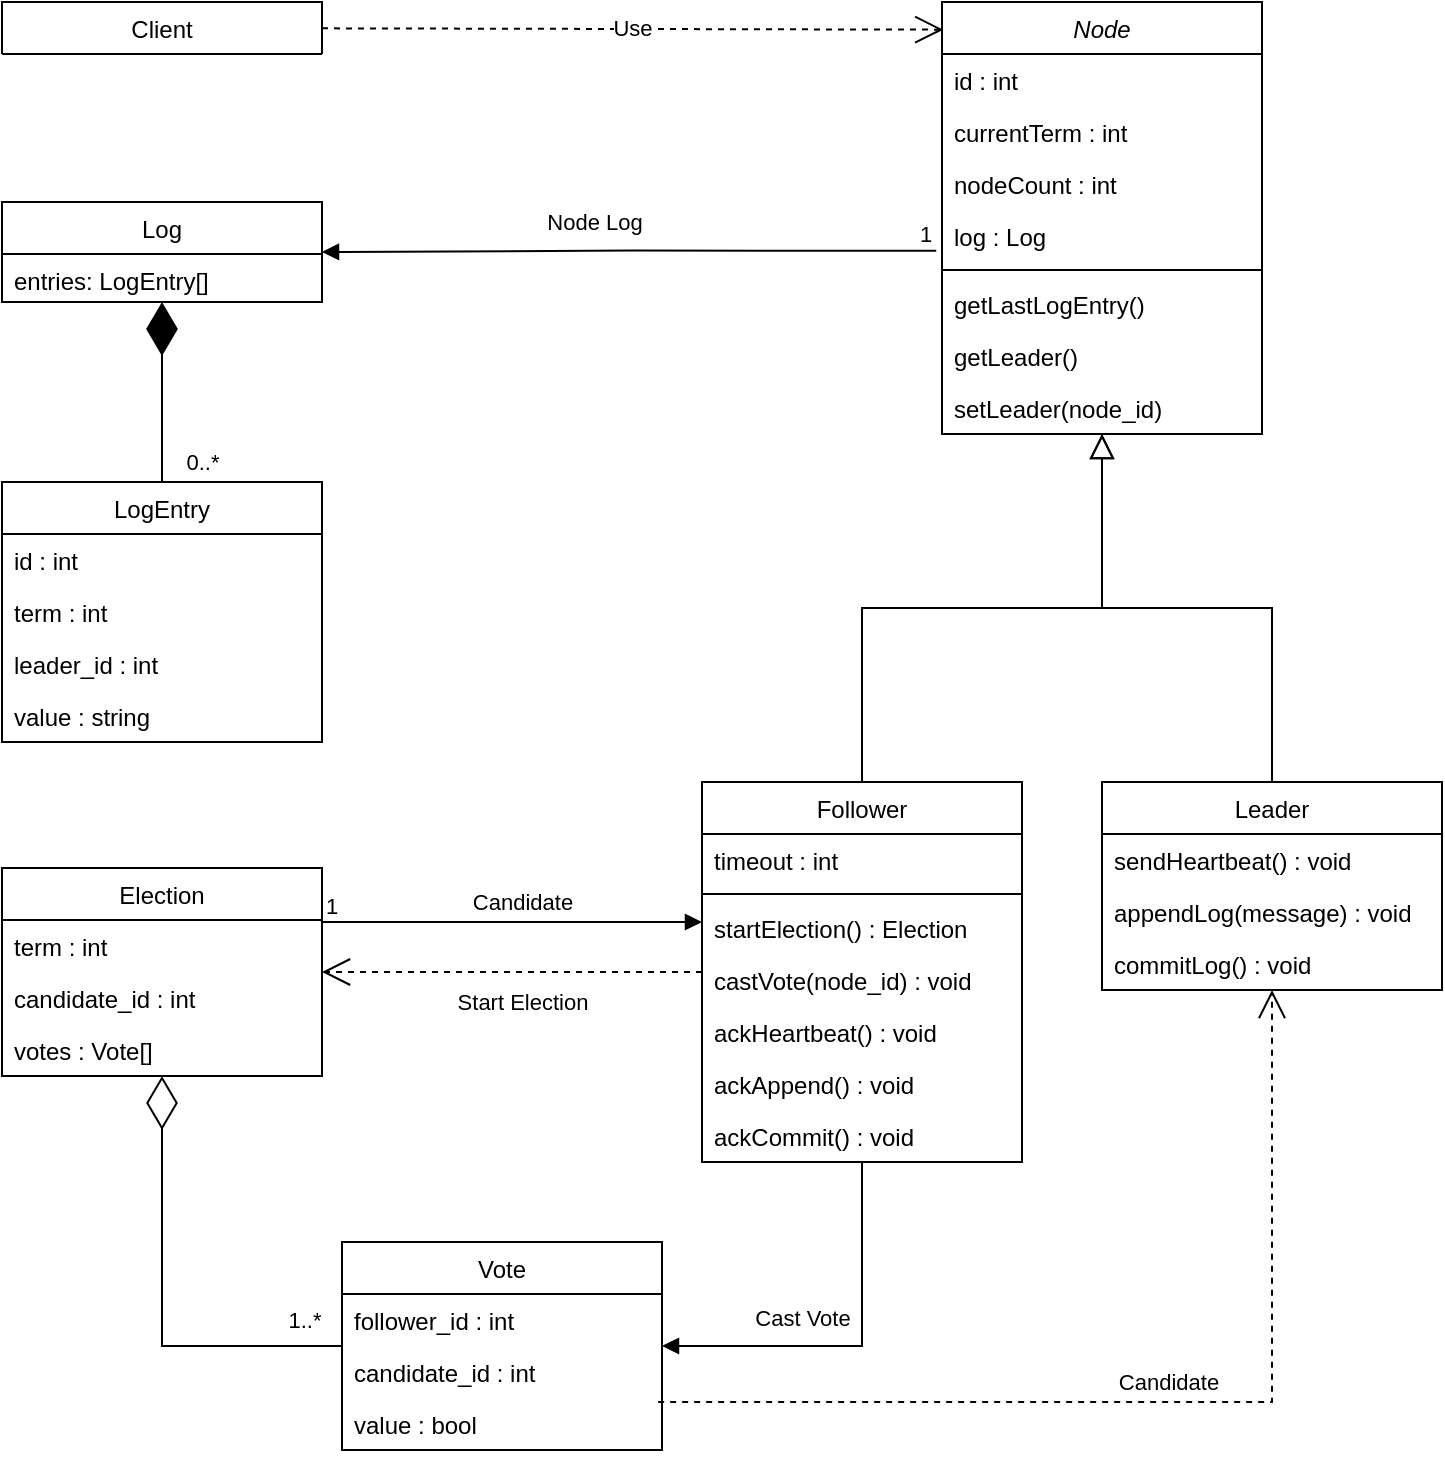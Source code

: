 <mxfile version="15.8.6" type="github">
  <diagram id="C5RBs43oDa-KdzZeNtuy" name="Page-1">
    <mxGraphModel dx="782" dy="1115" grid="1" gridSize="10" guides="1" tooltips="1" connect="1" arrows="1" fold="1" page="1" pageScale="1" pageWidth="827" pageHeight="1169" math="0" shadow="0">
      <root>
        <mxCell id="WIyWlLk6GJQsqaUBKTNV-0" />
        <mxCell id="WIyWlLk6GJQsqaUBKTNV-1" parent="WIyWlLk6GJQsqaUBKTNV-0" />
        <mxCell id="_0V1G8Eq5vXFRSd7CqIX-0" value="Node" style="swimlane;fontStyle=2;align=center;verticalAlign=top;childLayout=stackLayout;horizontal=1;startSize=26;horizontalStack=0;resizeParent=1;resizeLast=0;collapsible=1;marginBottom=0;rounded=0;shadow=0;strokeWidth=1;" vertex="1" parent="WIyWlLk6GJQsqaUBKTNV-1">
          <mxGeometry x="530" y="40" width="160" height="216" as="geometry">
            <mxRectangle x="180" y="270" width="160" height="26" as="alternateBounds" />
          </mxGeometry>
        </mxCell>
        <mxCell id="_0V1G8Eq5vXFRSd7CqIX-1" value="id : int" style="text;align=left;verticalAlign=top;spacingLeft=4;spacingRight=4;overflow=hidden;rotatable=0;points=[[0,0.5],[1,0.5]];portConstraint=eastwest;" vertex="1" parent="_0V1G8Eq5vXFRSd7CqIX-0">
          <mxGeometry y="26" width="160" height="26" as="geometry" />
        </mxCell>
        <mxCell id="_0V1G8Eq5vXFRSd7CqIX-2" value="currentTerm : int" style="text;align=left;verticalAlign=top;spacingLeft=4;spacingRight=4;overflow=hidden;rotatable=0;points=[[0,0.5],[1,0.5]];portConstraint=eastwest;rounded=0;shadow=0;html=0;" vertex="1" parent="_0V1G8Eq5vXFRSd7CqIX-0">
          <mxGeometry y="52" width="160" height="26" as="geometry" />
        </mxCell>
        <mxCell id="_0V1G8Eq5vXFRSd7CqIX-74" value="nodeCount : int" style="text;align=left;verticalAlign=top;spacingLeft=4;spacingRight=4;overflow=hidden;rotatable=0;points=[[0,0.5],[1,0.5]];portConstraint=eastwest;rounded=0;shadow=0;html=0;" vertex="1" parent="_0V1G8Eq5vXFRSd7CqIX-0">
          <mxGeometry y="78" width="160" height="26" as="geometry" />
        </mxCell>
        <mxCell id="_0V1G8Eq5vXFRSd7CqIX-63" value="log : Log" style="text;align=left;verticalAlign=top;spacingLeft=4;spacingRight=4;overflow=hidden;rotatable=0;points=[[0,0.5],[1,0.5]];portConstraint=eastwest;rounded=0;shadow=0;html=0;" vertex="1" parent="_0V1G8Eq5vXFRSd7CqIX-0">
          <mxGeometry y="104" width="160" height="26" as="geometry" />
        </mxCell>
        <mxCell id="_0V1G8Eq5vXFRSd7CqIX-4" value="" style="line;html=1;strokeWidth=1;align=left;verticalAlign=middle;spacingTop=-1;spacingLeft=3;spacingRight=3;rotatable=0;labelPosition=right;points=[];portConstraint=eastwest;" vertex="1" parent="_0V1G8Eq5vXFRSd7CqIX-0">
          <mxGeometry y="130" width="160" height="8" as="geometry" />
        </mxCell>
        <mxCell id="_0V1G8Eq5vXFRSd7CqIX-5" value="getLastLogEntry()" style="text;align=left;verticalAlign=top;spacingLeft=4;spacingRight=4;overflow=hidden;rotatable=0;points=[[0,0.5],[1,0.5]];portConstraint=eastwest;" vertex="1" parent="_0V1G8Eq5vXFRSd7CqIX-0">
          <mxGeometry y="138" width="160" height="26" as="geometry" />
        </mxCell>
        <mxCell id="_0V1G8Eq5vXFRSd7CqIX-41" value="getLeader()" style="text;align=left;verticalAlign=top;spacingLeft=4;spacingRight=4;overflow=hidden;rotatable=0;points=[[0,0.5],[1,0.5]];portConstraint=eastwest;" vertex="1" parent="_0V1G8Eq5vXFRSd7CqIX-0">
          <mxGeometry y="164" width="160" height="26" as="geometry" />
        </mxCell>
        <mxCell id="_0V1G8Eq5vXFRSd7CqIX-40" value="setLeader(node_id)" style="text;align=left;verticalAlign=top;spacingLeft=4;spacingRight=4;overflow=hidden;rotatable=0;points=[[0,0.5],[1,0.5]];portConstraint=eastwest;" vertex="1" parent="_0V1G8Eq5vXFRSd7CqIX-0">
          <mxGeometry y="190" width="160" height="26" as="geometry" />
        </mxCell>
        <mxCell id="_0V1G8Eq5vXFRSd7CqIX-6" value="Follower" style="swimlane;fontStyle=0;align=center;verticalAlign=top;childLayout=stackLayout;horizontal=1;startSize=26;horizontalStack=0;resizeParent=1;resizeLast=0;collapsible=1;marginBottom=0;rounded=0;shadow=0;strokeWidth=1;" vertex="1" parent="WIyWlLk6GJQsqaUBKTNV-1">
          <mxGeometry x="410" y="430" width="160" height="190" as="geometry">
            <mxRectangle x="80" y="510" width="160" height="26" as="alternateBounds" />
          </mxGeometry>
        </mxCell>
        <mxCell id="_0V1G8Eq5vXFRSd7CqIX-7" value="timeout : int" style="text;align=left;verticalAlign=top;spacingLeft=4;spacingRight=4;overflow=hidden;rotatable=0;points=[[0,0.5],[1,0.5]];portConstraint=eastwest;" vertex="1" parent="_0V1G8Eq5vXFRSd7CqIX-6">
          <mxGeometry y="26" width="160" height="26" as="geometry" />
        </mxCell>
        <mxCell id="_0V1G8Eq5vXFRSd7CqIX-9" value="" style="line;html=1;strokeWidth=1;align=left;verticalAlign=middle;spacingTop=-1;spacingLeft=3;spacingRight=3;rotatable=0;labelPosition=right;points=[];portConstraint=eastwest;" vertex="1" parent="_0V1G8Eq5vXFRSd7CqIX-6">
          <mxGeometry y="52" width="160" height="8" as="geometry" />
        </mxCell>
        <mxCell id="_0V1G8Eq5vXFRSd7CqIX-69" value="startElection() : Election" style="text;align=left;verticalAlign=top;spacingLeft=4;spacingRight=4;overflow=hidden;rotatable=0;points=[[0,0.5],[1,0.5]];portConstraint=eastwest;" vertex="1" parent="_0V1G8Eq5vXFRSd7CqIX-6">
          <mxGeometry y="60" width="160" height="26" as="geometry" />
        </mxCell>
        <mxCell id="_0V1G8Eq5vXFRSd7CqIX-11" value="castVote(node_id) : void" style="text;align=left;verticalAlign=top;spacingLeft=4;spacingRight=4;overflow=hidden;rotatable=0;points=[[0,0.5],[1,0.5]];portConstraint=eastwest;" vertex="1" parent="_0V1G8Eq5vXFRSd7CqIX-6">
          <mxGeometry y="86" width="160" height="26" as="geometry" />
        </mxCell>
        <mxCell id="_0V1G8Eq5vXFRSd7CqIX-52" value="ackHeartbeat() : void" style="text;align=left;verticalAlign=top;spacingLeft=4;spacingRight=4;overflow=hidden;rotatable=0;points=[[0,0.5],[1,0.5]];portConstraint=eastwest;" vertex="1" parent="_0V1G8Eq5vXFRSd7CqIX-6">
          <mxGeometry y="112" width="160" height="26" as="geometry" />
        </mxCell>
        <mxCell id="_0V1G8Eq5vXFRSd7CqIX-72" value="ackAppend() : void" style="text;align=left;verticalAlign=top;spacingLeft=4;spacingRight=4;overflow=hidden;rotatable=0;points=[[0,0.5],[1,0.5]];portConstraint=eastwest;" vertex="1" parent="_0V1G8Eq5vXFRSd7CqIX-6">
          <mxGeometry y="138" width="160" height="26" as="geometry" />
        </mxCell>
        <mxCell id="_0V1G8Eq5vXFRSd7CqIX-73" value="ackCommit() : void" style="text;align=left;verticalAlign=top;spacingLeft=4;spacingRight=4;overflow=hidden;rotatable=0;points=[[0,0.5],[1,0.5]];portConstraint=eastwest;" vertex="1" parent="_0V1G8Eq5vXFRSd7CqIX-6">
          <mxGeometry y="164" width="160" height="26" as="geometry" />
        </mxCell>
        <mxCell id="_0V1G8Eq5vXFRSd7CqIX-12" value="" style="endArrow=block;endSize=10;endFill=0;shadow=0;strokeWidth=1;rounded=0;edgeStyle=elbowEdgeStyle;elbow=vertical;" edge="1" parent="WIyWlLk6GJQsqaUBKTNV-1" source="_0V1G8Eq5vXFRSd7CqIX-6" target="_0V1G8Eq5vXFRSd7CqIX-0">
          <mxGeometry width="160" relative="1" as="geometry">
            <mxPoint x="490" y="273" as="sourcePoint" />
            <mxPoint x="490" y="273" as="targetPoint" />
          </mxGeometry>
        </mxCell>
        <mxCell id="_0V1G8Eq5vXFRSd7CqIX-13" value="Leader" style="swimlane;fontStyle=0;align=center;verticalAlign=top;childLayout=stackLayout;horizontal=1;startSize=26;horizontalStack=0;resizeParent=1;resizeLast=0;collapsible=1;marginBottom=0;rounded=0;shadow=0;strokeWidth=1;" vertex="1" parent="WIyWlLk6GJQsqaUBKTNV-1">
          <mxGeometry x="610" y="430" width="170" height="104" as="geometry">
            <mxRectangle x="290" y="510" width="170" height="26" as="alternateBounds" />
          </mxGeometry>
        </mxCell>
        <mxCell id="_0V1G8Eq5vXFRSd7CqIX-14" value="sendHeartbeat() : void" style="text;align=left;verticalAlign=top;spacingLeft=4;spacingRight=4;overflow=hidden;rotatable=0;points=[[0,0.5],[1,0.5]];portConstraint=eastwest;" vertex="1" parent="_0V1G8Eq5vXFRSd7CqIX-13">
          <mxGeometry y="26" width="170" height="26" as="geometry" />
        </mxCell>
        <mxCell id="_0V1G8Eq5vXFRSd7CqIX-70" value="appendLog(message) : void" style="text;align=left;verticalAlign=top;spacingLeft=4;spacingRight=4;overflow=hidden;rotatable=0;points=[[0,0.5],[1,0.5]];portConstraint=eastwest;" vertex="1" parent="_0V1G8Eq5vXFRSd7CqIX-13">
          <mxGeometry y="52" width="170" height="26" as="geometry" />
        </mxCell>
        <mxCell id="_0V1G8Eq5vXFRSd7CqIX-71" value="commitLog() : void" style="text;align=left;verticalAlign=top;spacingLeft=4;spacingRight=4;overflow=hidden;rotatable=0;points=[[0,0.5],[1,0.5]];portConstraint=eastwest;" vertex="1" parent="_0V1G8Eq5vXFRSd7CqIX-13">
          <mxGeometry y="78" width="170" height="26" as="geometry" />
        </mxCell>
        <mxCell id="_0V1G8Eq5vXFRSd7CqIX-16" value="" style="endArrow=block;endSize=10;endFill=0;shadow=0;strokeWidth=1;rounded=0;edgeStyle=elbowEdgeStyle;elbow=vertical;" edge="1" parent="WIyWlLk6GJQsqaUBKTNV-1" source="_0V1G8Eq5vXFRSd7CqIX-13" target="_0V1G8Eq5vXFRSd7CqIX-0">
          <mxGeometry width="160" relative="1" as="geometry">
            <mxPoint x="500" y="443" as="sourcePoint" />
            <mxPoint x="600" y="341" as="targetPoint" />
          </mxGeometry>
        </mxCell>
        <mxCell id="_0V1G8Eq5vXFRSd7CqIX-17" value="LogEntry" style="swimlane;fontStyle=0;align=center;verticalAlign=top;childLayout=stackLayout;horizontal=1;startSize=26;horizontalStack=0;resizeParent=1;resizeLast=0;collapsible=1;marginBottom=0;rounded=0;shadow=0;strokeWidth=1;" vertex="1" parent="WIyWlLk6GJQsqaUBKTNV-1">
          <mxGeometry x="60" y="280" width="160" height="130" as="geometry">
            <mxRectangle x="520" y="270" width="160" height="26" as="alternateBounds" />
          </mxGeometry>
        </mxCell>
        <mxCell id="_0V1G8Eq5vXFRSd7CqIX-18" value="id : int" style="text;align=left;verticalAlign=top;spacingLeft=4;spacingRight=4;overflow=hidden;rotatable=0;points=[[0,0.5],[1,0.5]];portConstraint=eastwest;" vertex="1" parent="_0V1G8Eq5vXFRSd7CqIX-17">
          <mxGeometry y="26" width="160" height="26" as="geometry" />
        </mxCell>
        <mxCell id="_0V1G8Eq5vXFRSd7CqIX-19" value="term : int&#xa;" style="text;align=left;verticalAlign=top;spacingLeft=4;spacingRight=4;overflow=hidden;rotatable=0;points=[[0,0.5],[1,0.5]];portConstraint=eastwest;rounded=0;shadow=0;html=0;" vertex="1" parent="_0V1G8Eq5vXFRSd7CqIX-17">
          <mxGeometry y="52" width="160" height="26" as="geometry" />
        </mxCell>
        <mxCell id="_0V1G8Eq5vXFRSd7CqIX-75" value="leader_id : int&#xa;" style="text;align=left;verticalAlign=top;spacingLeft=4;spacingRight=4;overflow=hidden;rotatable=0;points=[[0,0.5],[1,0.5]];portConstraint=eastwest;rounded=0;shadow=0;html=0;" vertex="1" parent="_0V1G8Eq5vXFRSd7CqIX-17">
          <mxGeometry y="78" width="160" height="26" as="geometry" />
        </mxCell>
        <mxCell id="_0V1G8Eq5vXFRSd7CqIX-20" value="value : string" style="text;align=left;verticalAlign=top;spacingLeft=4;spacingRight=4;overflow=hidden;rotatable=0;points=[[0,0.5],[1,0.5]];portConstraint=eastwest;rounded=0;shadow=0;html=0;" vertex="1" parent="_0V1G8Eq5vXFRSd7CqIX-17">
          <mxGeometry y="104" width="160" height="26" as="geometry" />
        </mxCell>
        <mxCell id="_0V1G8Eq5vXFRSd7CqIX-26" value="Election" style="swimlane;fontStyle=0;align=center;verticalAlign=top;childLayout=stackLayout;horizontal=1;startSize=26;horizontalStack=0;resizeParent=1;resizeLast=0;collapsible=1;marginBottom=0;rounded=0;shadow=0;strokeWidth=1;" vertex="1" parent="WIyWlLk6GJQsqaUBKTNV-1">
          <mxGeometry x="60" y="473" width="160" height="104" as="geometry">
            <mxRectangle x="500" y="780" width="160" height="26" as="alternateBounds" />
          </mxGeometry>
        </mxCell>
        <mxCell id="_0V1G8Eq5vXFRSd7CqIX-27" value="term : int" style="text;align=left;verticalAlign=top;spacingLeft=4;spacingRight=4;overflow=hidden;rotatable=0;points=[[0,0.5],[1,0.5]];portConstraint=eastwest;" vertex="1" parent="_0V1G8Eq5vXFRSd7CqIX-26">
          <mxGeometry y="26" width="160" height="26" as="geometry" />
        </mxCell>
        <mxCell id="_0V1G8Eq5vXFRSd7CqIX-28" value="candidate_id : int" style="text;align=left;verticalAlign=top;spacingLeft=4;spacingRight=4;overflow=hidden;rotatable=0;points=[[0,0.5],[1,0.5]];portConstraint=eastwest;rounded=0;shadow=0;html=0;" vertex="1" parent="_0V1G8Eq5vXFRSd7CqIX-26">
          <mxGeometry y="52" width="160" height="26" as="geometry" />
        </mxCell>
        <mxCell id="_0V1G8Eq5vXFRSd7CqIX-84" value="votes : Vote[]" style="text;align=left;verticalAlign=top;spacingLeft=4;spacingRight=4;overflow=hidden;rotatable=0;points=[[0,0.5],[1,0.5]];portConstraint=eastwest;rounded=0;shadow=0;html=0;" vertex="1" parent="_0V1G8Eq5vXFRSd7CqIX-26">
          <mxGeometry y="78" width="160" height="26" as="geometry" />
        </mxCell>
        <mxCell id="_0V1G8Eq5vXFRSd7CqIX-32" value="Vote" style="swimlane;fontStyle=0;align=center;verticalAlign=top;childLayout=stackLayout;horizontal=1;startSize=26;horizontalStack=0;resizeParent=1;resizeLast=0;collapsible=1;marginBottom=0;rounded=0;shadow=0;strokeWidth=1;" vertex="1" parent="WIyWlLk6GJQsqaUBKTNV-1">
          <mxGeometry x="230" y="660" width="160" height="104" as="geometry">
            <mxRectangle x="110" y="740" width="160" height="26" as="alternateBounds" />
          </mxGeometry>
        </mxCell>
        <mxCell id="_0V1G8Eq5vXFRSd7CqIX-33" value="follower_id : int" style="text;align=left;verticalAlign=top;spacingLeft=4;spacingRight=4;overflow=hidden;rotatable=0;points=[[0,0.5],[1,0.5]];portConstraint=eastwest;" vertex="1" parent="_0V1G8Eq5vXFRSd7CqIX-32">
          <mxGeometry y="26" width="160" height="26" as="geometry" />
        </mxCell>
        <mxCell id="_0V1G8Eq5vXFRSd7CqIX-34" value="candidate_id : int" style="text;align=left;verticalAlign=top;spacingLeft=4;spacingRight=4;overflow=hidden;rotatable=0;points=[[0,0.5],[1,0.5]];portConstraint=eastwest;rounded=0;shadow=0;html=0;" vertex="1" parent="_0V1G8Eq5vXFRSd7CqIX-32">
          <mxGeometry y="52" width="160" height="26" as="geometry" />
        </mxCell>
        <mxCell id="_0V1G8Eq5vXFRSd7CqIX-89" value="value : bool" style="text;align=left;verticalAlign=top;spacingLeft=4;spacingRight=4;overflow=hidden;rotatable=0;points=[[0,0.5],[1,0.5]];portConstraint=eastwest;rounded=0;shadow=0;html=0;" vertex="1" parent="_0V1G8Eq5vXFRSd7CqIX-32">
          <mxGeometry y="78" width="160" height="26" as="geometry" />
        </mxCell>
        <mxCell id="_0V1G8Eq5vXFRSd7CqIX-53" value="Log" style="swimlane;fontStyle=0;align=center;verticalAlign=top;childLayout=stackLayout;horizontal=1;startSize=26;horizontalStack=0;resizeParent=1;resizeLast=0;collapsible=1;marginBottom=0;rounded=0;shadow=0;strokeWidth=1;" vertex="1" parent="WIyWlLk6GJQsqaUBKTNV-1">
          <mxGeometry x="60" y="140" width="160" height="50" as="geometry">
            <mxRectangle x="60" y="140" width="160" height="26" as="alternateBounds" />
          </mxGeometry>
        </mxCell>
        <mxCell id="_0V1G8Eq5vXFRSd7CqIX-67" value="entries: LogEntry[]" style="text;align=left;verticalAlign=top;spacingLeft=4;spacingRight=4;overflow=hidden;rotatable=0;points=[[0,0.5],[1,0.5]];portConstraint=eastwest;rounded=0;shadow=0;html=0;" vertex="1" parent="_0V1G8Eq5vXFRSd7CqIX-53">
          <mxGeometry y="26" width="160" height="24" as="geometry" />
        </mxCell>
        <mxCell id="_0V1G8Eq5vXFRSd7CqIX-59" value="Client" style="swimlane;fontStyle=0;align=center;verticalAlign=top;childLayout=stackLayout;horizontal=1;startSize=26;horizontalStack=0;resizeParent=1;resizeLast=0;collapsible=1;marginBottom=0;rounded=0;shadow=0;strokeWidth=1;" vertex="1" collapsed="1" parent="WIyWlLk6GJQsqaUBKTNV-1">
          <mxGeometry x="60" y="40" width="160" height="26" as="geometry">
            <mxRectangle x="90" y="40" width="160" height="190" as="alternateBounds" />
          </mxGeometry>
        </mxCell>
        <mxCell id="_0V1G8Eq5vXFRSd7CqIX-60" value="Use" style="endArrow=open;endSize=12;dashed=1;html=1;rounded=0;entryX=0.004;entryY=0.064;entryDx=0;entryDy=0;entryPerimeter=0;" edge="1" parent="WIyWlLk6GJQsqaUBKTNV-1" source="_0V1G8Eq5vXFRSd7CqIX-59" target="_0V1G8Eq5vXFRSd7CqIX-0">
          <mxGeometry width="160" relative="1" as="geometry">
            <mxPoint x="220" y="93" as="sourcePoint" />
            <mxPoint x="530" y="88" as="targetPoint" />
          </mxGeometry>
        </mxCell>
        <mxCell id="_0V1G8Eq5vXFRSd7CqIX-64" value="" style="endArrow=block;endFill=1;html=1;edgeStyle=orthogonalEdgeStyle;align=left;verticalAlign=top;rounded=0;exitX=-0.018;exitY=0.782;exitDx=0;exitDy=0;exitPerimeter=0;" edge="1" parent="WIyWlLk6GJQsqaUBKTNV-1" source="_0V1G8Eq5vXFRSd7CqIX-63" target="_0V1G8Eq5vXFRSd7CqIX-53">
          <mxGeometry x="0.066" y="62" relative="1" as="geometry">
            <mxPoint x="320" y="550" as="sourcePoint" />
            <mxPoint x="480" y="550" as="targetPoint" />
            <mxPoint x="25" y="-5" as="offset" />
          </mxGeometry>
        </mxCell>
        <mxCell id="_0V1G8Eq5vXFRSd7CqIX-65" value="1" style="edgeLabel;resizable=0;html=1;align=left;verticalAlign=bottom;" connectable="0" vertex="1" parent="_0V1G8Eq5vXFRSd7CqIX-64">
          <mxGeometry x="-1" relative="1" as="geometry">
            <mxPoint x="-10" as="offset" />
          </mxGeometry>
        </mxCell>
        <mxCell id="_0V1G8Eq5vXFRSd7CqIX-101" value="Node Log" style="edgeLabel;html=1;align=center;verticalAlign=middle;resizable=0;points=[];" vertex="1" connectable="0" parent="_0V1G8Eq5vXFRSd7CqIX-64">
          <mxGeometry x="0.119" y="1" relative="1" as="geometry">
            <mxPoint y="-16" as="offset" />
          </mxGeometry>
        </mxCell>
        <mxCell id="_0V1G8Eq5vXFRSd7CqIX-79" value="" style="endArrow=block;endFill=1;html=1;edgeStyle=orthogonalEdgeStyle;align=left;verticalAlign=top;rounded=0;" edge="1" parent="WIyWlLk6GJQsqaUBKTNV-1" source="_0V1G8Eq5vXFRSd7CqIX-26" target="_0V1G8Eq5vXFRSd7CqIX-6">
          <mxGeometry x="-1" relative="1" as="geometry">
            <mxPoint x="220" y="560" as="sourcePoint" />
            <mxPoint x="380" y="560" as="targetPoint" />
            <Array as="points">
              <mxPoint x="250" y="500" />
              <mxPoint x="250" y="500" />
            </Array>
          </mxGeometry>
        </mxCell>
        <mxCell id="_0V1G8Eq5vXFRSd7CqIX-80" value="1" style="edgeLabel;resizable=0;html=1;align=left;verticalAlign=bottom;" connectable="0" vertex="1" parent="_0V1G8Eq5vXFRSd7CqIX-79">
          <mxGeometry x="-1" relative="1" as="geometry" />
        </mxCell>
        <mxCell id="_0V1G8Eq5vXFRSd7CqIX-85" value="&lt;div&gt;Candidate&lt;/div&gt;" style="edgeLabel;html=1;align=center;verticalAlign=middle;resizable=0;points=[];" vertex="1" connectable="0" parent="_0V1G8Eq5vXFRSd7CqIX-79">
          <mxGeometry x="-0.179" relative="1" as="geometry">
            <mxPoint x="22" y="-10" as="offset" />
          </mxGeometry>
        </mxCell>
        <mxCell id="_0V1G8Eq5vXFRSd7CqIX-83" value="&lt;div&gt;Start Election&lt;br&gt;&lt;/div&gt;" style="endArrow=open;endSize=12;dashed=1;html=1;rounded=0;" edge="1" parent="WIyWlLk6GJQsqaUBKTNV-1" source="_0V1G8Eq5vXFRSd7CqIX-6" target="_0V1G8Eq5vXFRSd7CqIX-26">
          <mxGeometry x="-0.053" y="15" width="160" relative="1" as="geometry">
            <mxPoint x="320" y="520" as="sourcePoint" />
            <mxPoint x="480" y="520" as="targetPoint" />
            <Array as="points" />
            <mxPoint as="offset" />
          </mxGeometry>
        </mxCell>
        <mxCell id="_0V1G8Eq5vXFRSd7CqIX-90" value="" style="endArrow=diamondThin;endFill=0;endSize=24;html=1;rounded=0;" edge="1" parent="WIyWlLk6GJQsqaUBKTNV-1" source="_0V1G8Eq5vXFRSd7CqIX-32" target="_0V1G8Eq5vXFRSd7CqIX-26">
          <mxGeometry width="160" relative="1" as="geometry">
            <mxPoint x="240" y="460" as="sourcePoint" />
            <mxPoint x="400" y="460" as="targetPoint" />
            <Array as="points">
              <mxPoint x="140" y="712" />
              <mxPoint x="140" y="620" />
            </Array>
          </mxGeometry>
        </mxCell>
        <mxCell id="_0V1G8Eq5vXFRSd7CqIX-98" value="1..*" style="edgeLabel;html=1;align=center;verticalAlign=middle;resizable=0;points=[];" vertex="1" connectable="0" parent="_0V1G8Eq5vXFRSd7CqIX-90">
          <mxGeometry x="-0.952" relative="1" as="geometry">
            <mxPoint x="-14" y="-13" as="offset" />
          </mxGeometry>
        </mxCell>
        <mxCell id="_0V1G8Eq5vXFRSd7CqIX-91" value="" style="endArrow=diamondThin;endFill=1;endSize=24;html=1;rounded=0;" edge="1" parent="WIyWlLk6GJQsqaUBKTNV-1" source="_0V1G8Eq5vXFRSd7CqIX-17" target="_0V1G8Eq5vXFRSd7CqIX-67">
          <mxGeometry width="160" relative="1" as="geometry">
            <mxPoint x="150" y="220" as="sourcePoint" />
            <mxPoint x="310" y="220" as="targetPoint" />
          </mxGeometry>
        </mxCell>
        <mxCell id="_0V1G8Eq5vXFRSd7CqIX-99" value="0..*" style="edgeLabel;html=1;align=center;verticalAlign=middle;resizable=0;points=[];" vertex="1" connectable="0" parent="_0V1G8Eq5vXFRSd7CqIX-91">
          <mxGeometry x="-0.647" relative="1" as="geometry">
            <mxPoint x="20" y="6" as="offset" />
          </mxGeometry>
        </mxCell>
        <mxCell id="_0V1G8Eq5vXFRSd7CqIX-92" value="" style="endArrow=block;endFill=1;html=1;edgeStyle=orthogonalEdgeStyle;align=left;verticalAlign=top;rounded=0;" edge="1" parent="WIyWlLk6GJQsqaUBKTNV-1" source="_0V1G8Eq5vXFRSd7CqIX-6" target="_0V1G8Eq5vXFRSd7CqIX-32">
          <mxGeometry x="-0.042" y="-90" relative="1" as="geometry">
            <mxPoint x="490" y="730" as="sourcePoint" />
            <mxPoint x="590" y="764" as="targetPoint" />
            <Array as="points">
              <mxPoint x="490" y="712" />
            </Array>
            <mxPoint x="90" y="90" as="offset" />
          </mxGeometry>
        </mxCell>
        <mxCell id="_0V1G8Eq5vXFRSd7CqIX-94" value="Cast Vote" style="edgeLabel;html=1;align=center;verticalAlign=middle;resizable=0;points=[];" vertex="1" connectable="0" parent="_0V1G8Eq5vXFRSd7CqIX-92">
          <mxGeometry x="-0.061" y="3" relative="1" as="geometry">
            <mxPoint x="-33" y="-12" as="offset" />
          </mxGeometry>
        </mxCell>
        <mxCell id="_0V1G8Eq5vXFRSd7CqIX-95" value="" style="endArrow=open;endSize=12;dashed=1;html=1;rounded=0;exitX=0.988;exitY=0.077;exitDx=0;exitDy=0;exitPerimeter=0;" edge="1" parent="WIyWlLk6GJQsqaUBKTNV-1" source="_0V1G8Eq5vXFRSd7CqIX-89" target="_0V1G8Eq5vXFRSd7CqIX-13">
          <mxGeometry x="0.037" y="20" width="160" relative="1" as="geometry">
            <mxPoint x="550" y="750" as="sourcePoint" />
            <mxPoint x="710" y="750" as="targetPoint" />
            <Array as="points">
              <mxPoint x="695" y="740" />
            </Array>
            <mxPoint as="offset" />
          </mxGeometry>
        </mxCell>
        <mxCell id="_0V1G8Eq5vXFRSd7CqIX-100" value="Candidate" style="edgeLabel;html=1;align=center;verticalAlign=middle;resizable=0;points=[];" vertex="1" connectable="0" parent="_0V1G8Eq5vXFRSd7CqIX-95">
          <mxGeometry x="-0.235" y="-3" relative="1" as="geometry">
            <mxPoint x="59" y="-13" as="offset" />
          </mxGeometry>
        </mxCell>
      </root>
    </mxGraphModel>
  </diagram>
</mxfile>
